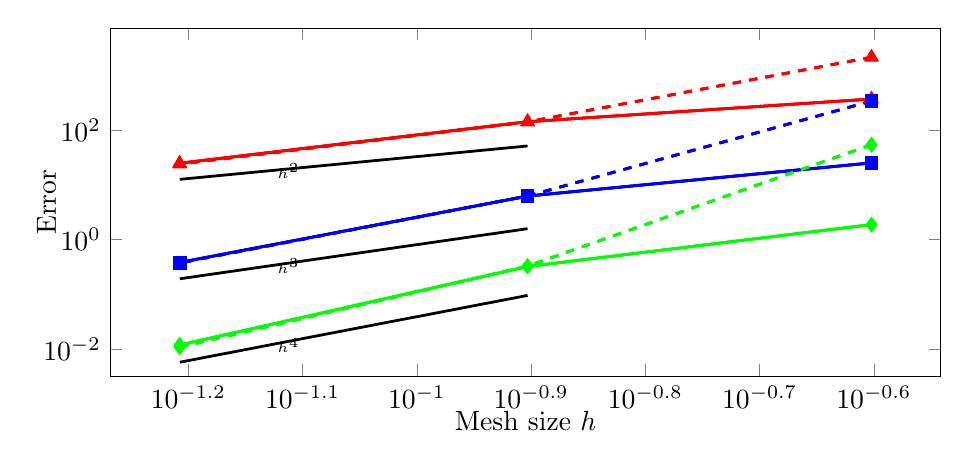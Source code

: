 \begin{tikzpicture}%
\begin{axis}[xmode=log,ymode=log,height=6cm,mark options={solid},xlabel={Mesh size $h$},ylabel={Error},ylabel style={yshift=-0.4cm},xlabel style={yshift=0.2cm},width=1\textwidth]%
\addplot[mark=diamond*,color=green,line width=1pt,solid] coordinates {%
(0.25,1.883)%
(0.125,0.324)%
(0.062,0.012)%
};%
%
%
\addplot[mark=square*,color=blue,line width=1pt,solid] coordinates {%
(0.25,25.084)%
(0.125,6.235)%
(0.062,0.384)%
};%
%
%
\addplot[mark=triangle*,color=red,line width=1pt,solid] coordinates {%
(0.25,365.816)%
(0.125,141.084)%
(0.062,24.721)%
};%
%
%
\addplot[mark=diamond*,color=green,line width=1pt,solid] coordinates {%
(0.25,1.883)%
(0.125,0.324)%
(0.062,0.012)%
};%
%
%
\addplot[yshift=-0.2cm,draw=black,domain={0.125:0.062},forget plot,samples=100,line width=1pt]{764.936*x^4}node[right, pos=0.75] {\tiny{$h^4$}};%
%
%
\addplot[mark=square*,color=blue,line width=1pt,solid] coordinates {%
(0.25,25.084)%
(0.125,6.235)%
(0.062,0.384)%
};%
%
%
\addplot[yshift=-0.2cm,draw=black,domain={0.125:0.062},forget plot,samples=100,line width=1pt]{1572.749*x^3}node[right, pos=0.75] {\tiny{$h^3$}};%
%
%
\addplot[mark=triangle*,color=red,line width=1pt,solid] coordinates {%
(0.25,365.816)%
(0.125,141.084)%
(0.062,24.721)%
};%
%
%
\addplot[yshift=-0.2cm,draw=black,domain={0.125:0.062},forget plot,samples=100,line width=1pt]{6328.551*x^2}node[right, pos=0.75] {\tiny{$h^2$}};%
%
%
\addplot[mark=diamond*,color=green,line width=1pt,solid] coordinates {%
(0.25,1.883)%
(0.125,0.324)%
(0.062,0.012)%
};%
%
%
\addplot[mark=square*,color=blue,line width=1pt,solid] coordinates {%
(0.25,25.084)%
(0.125,6.235)%
(0.062,0.384)%
};%
%
%
\addplot[mark=triangle*,color=red,line width=1pt,solid] coordinates {%
(0.25,365.816)%
(0.125,141.084)%
(0.062,24.721)%
};%
%
%
\addplot[mark=diamond*,color=green,line width=1pt,dashed] coordinates {%
(0.25,53.801)%
(0.125,0.33)%
(0.062,0.011)%
};%
%
%
\addplot[mark=square*,color=blue,line width=1pt,dashed] coordinates {%
(0.25,335.777)%
(0.125,6.245)%
(0.062,0.376)%
};%
%
%
\addplot[mark=triangle*,color=red,line width=1pt,dashed] coordinates {%
(0.25,2114.857)%
(0.125,140.046)%
(0.062,23.85)%
};%
%
%
\addplot[mark=diamond*,color=green,line width=1pt,dashed] coordinates {%
(0.25,53.801)%
(0.125,0.33)%
(0.062,0.011)%
};%
%
%
\addplot[mark=square*,color=blue,line width=1pt,dashed] coordinates {%
(0.25,335.777)%
(0.125,6.245)%
(0.062,0.376)%
};%
%
%
\addplot[mark=triangle*,color=red,line width=1pt,dashed] coordinates {%
(0.25,2114.857)%
(0.125,140.046)%
(0.062,23.85)%
};%
%
%
\addplot[mark=diamond*,color=green,line width=1pt,dashed] coordinates {%
(0.25,53.801)%
(0.125,0.33)%
(0.062,0.011)%
};%
%
%
\addplot[mark=square*,color=blue,line width=1pt,dashed] coordinates {%
(0.25,335.777)%
(0.125,6.245)%
(0.062,0.376)%
};%
%
%
\addplot[mark=triangle*,color=red,line width=1pt,dashed] coordinates {%
(0.25,2114.857)%
(0.125,140.046)%
(0.062,23.85)%
};%
%
%
\end{axis}%
\end{tikzpicture}%
